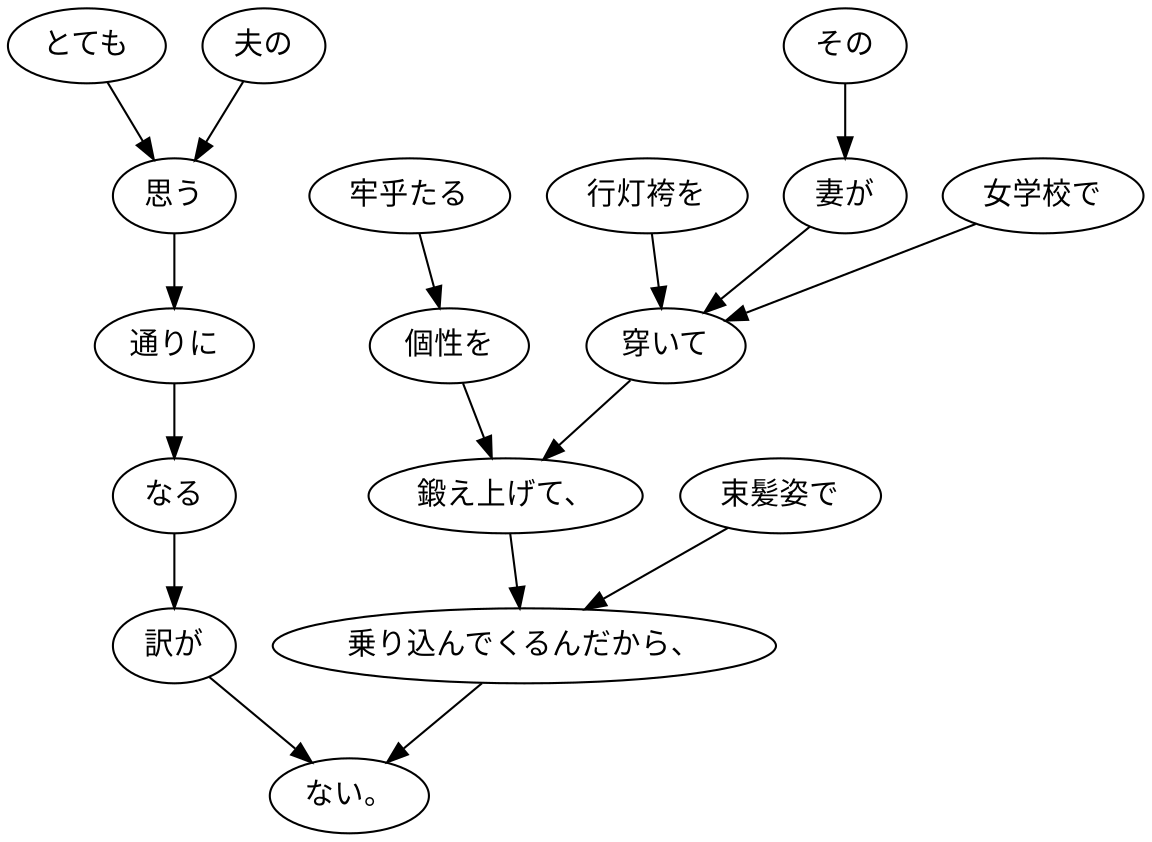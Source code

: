 digraph graph8768 {
	node0 [label="その"];
	node1 [label="妻が"];
	node2 [label="女学校で"];
	node3 [label="行灯袴を"];
	node4 [label="穿いて"];
	node5 [label="牢乎たる"];
	node6 [label="個性を"];
	node7 [label="鍛え上げて、"];
	node8 [label="束髪姿で"];
	node9 [label="乗り込んでくるんだから、"];
	node10 [label="とても"];
	node11 [label="夫の"];
	node12 [label="思う"];
	node13 [label="通りに"];
	node14 [label="なる"];
	node15 [label="訳が"];
	node16 [label="ない。"];
	node0 -> node1;
	node1 -> node4;
	node2 -> node4;
	node3 -> node4;
	node4 -> node7;
	node5 -> node6;
	node6 -> node7;
	node7 -> node9;
	node8 -> node9;
	node9 -> node16;
	node10 -> node12;
	node11 -> node12;
	node12 -> node13;
	node13 -> node14;
	node14 -> node15;
	node15 -> node16;
}
